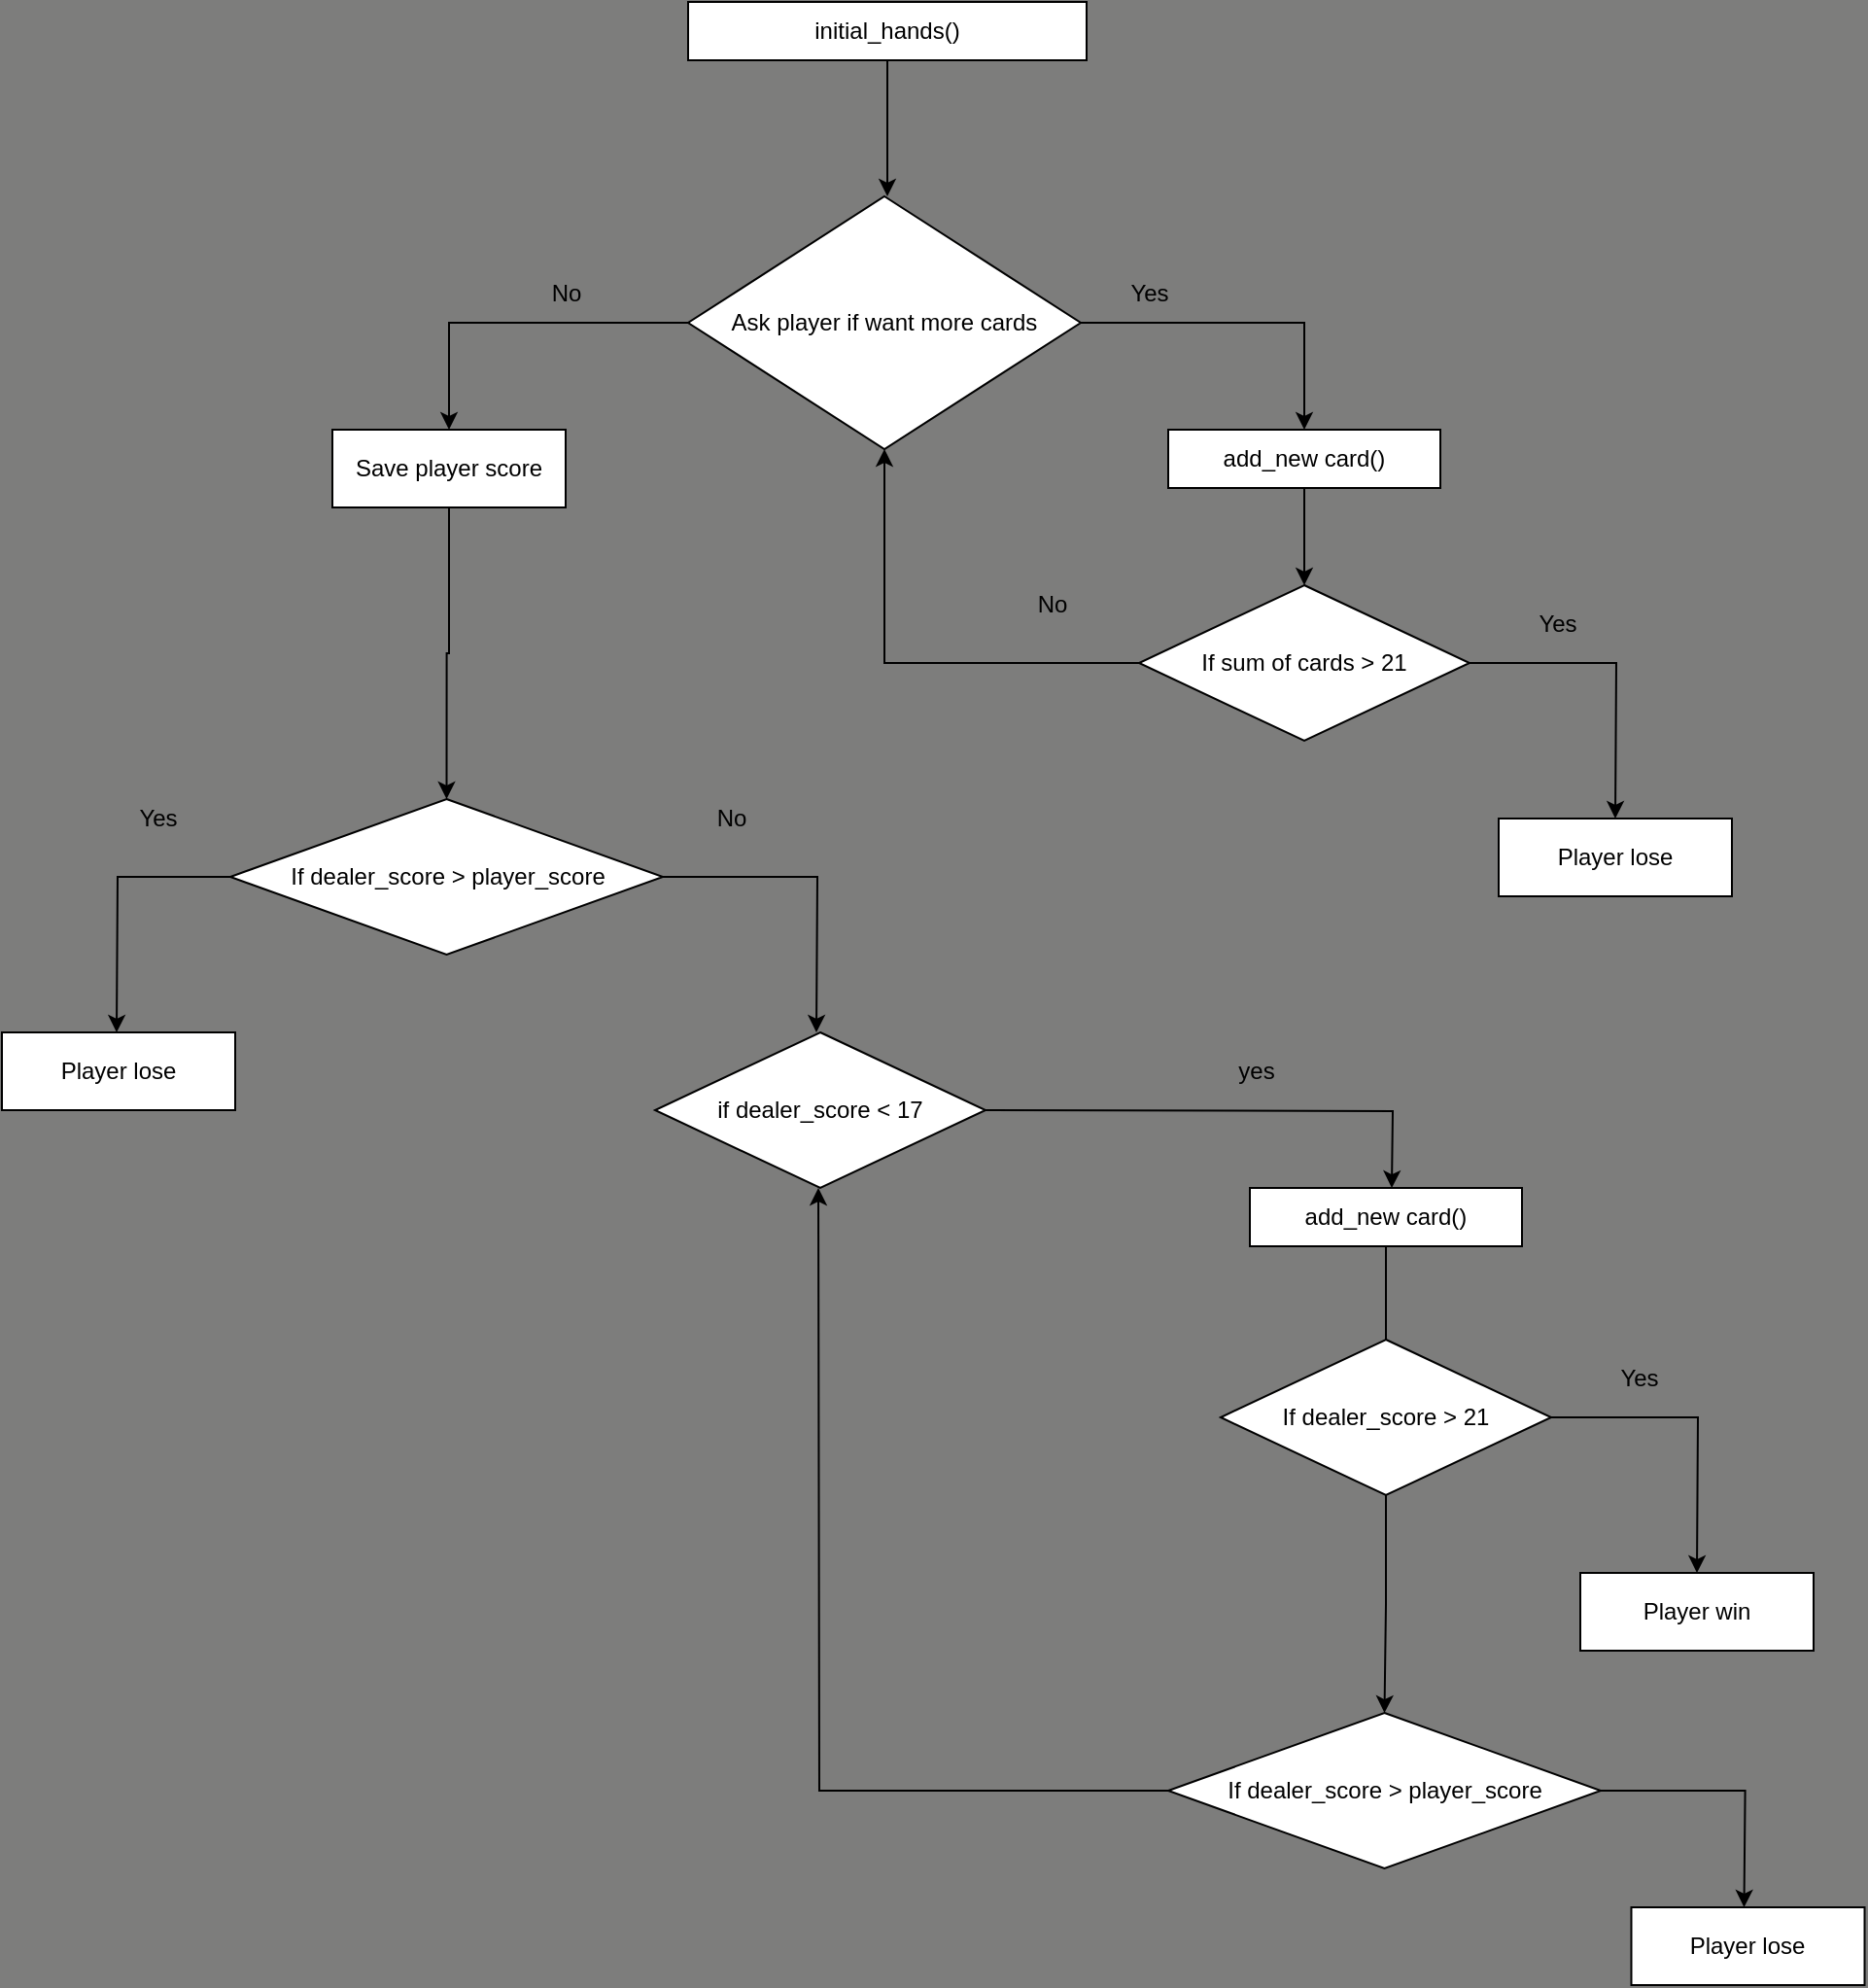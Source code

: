 <mxfile version="14.6.1" type="device"><diagram id="iUTsRnGon7R2k0QVrNPh" name="Page-1"><mxGraphModel dx="2758" dy="1081" grid="1" gridSize="10" guides="1" tooltips="1" connect="1" arrows="1" fold="1" page="1" pageScale="1" pageWidth="850" pageHeight="1100" background="#7D7D7C" math="0" shadow="0"><root><mxCell id="0"/><mxCell id="1" parent="0"/><mxCell id="W7ueVQkCWZqev8aMtUcd-2" style="edgeStyle=orthogonalEdgeStyle;rounded=0;orthogonalLoop=1;jettySize=auto;html=1;" edge="1" parent="1" source="W7ueVQkCWZqev8aMtUcd-1"><mxGeometry relative="1" as="geometry"><mxPoint x="425.5" y="120" as="targetPoint"/></mxGeometry></mxCell><mxCell id="W7ueVQkCWZqev8aMtUcd-1" value="initial_hands()" style="rounded=0;whiteSpace=wrap;html=1;" vertex="1" parent="1"><mxGeometry x="323" y="20" width="205" height="30" as="geometry"/></mxCell><mxCell id="W7ueVQkCWZqev8aMtUcd-4" style="edgeStyle=orthogonalEdgeStyle;rounded=0;orthogonalLoop=1;jettySize=auto;html=1;" edge="1" parent="1" source="W7ueVQkCWZqev8aMtUcd-3"><mxGeometry relative="1" as="geometry"><mxPoint x="640" y="240" as="targetPoint"/><Array as="points"><mxPoint x="640" y="185"/></Array></mxGeometry></mxCell><mxCell id="W7ueVQkCWZqev8aMtUcd-16" style="edgeStyle=orthogonalEdgeStyle;rounded=0;orthogonalLoop=1;jettySize=auto;html=1;" edge="1" parent="1" source="W7ueVQkCWZqev8aMtUcd-3"><mxGeometry relative="1" as="geometry"><mxPoint x="200" y="240" as="targetPoint"/><Array as="points"><mxPoint x="200" y="185"/></Array></mxGeometry></mxCell><mxCell id="W7ueVQkCWZqev8aMtUcd-3" value="Ask player if want more cards" style="rhombus;whiteSpace=wrap;html=1;" vertex="1" parent="1"><mxGeometry x="323" y="120" width="202" height="130" as="geometry"/></mxCell><mxCell id="W7ueVQkCWZqev8aMtUcd-5" value="Yes" style="text;html=1;align=center;verticalAlign=middle;resizable=0;points=[];autosize=1;strokeColor=none;" vertex="1" parent="1"><mxGeometry x="540" y="160" width="40" height="20" as="geometry"/></mxCell><mxCell id="W7ueVQkCWZqev8aMtUcd-6" value="Player lose" style="rounded=0;whiteSpace=wrap;html=1;" vertex="1" parent="1"><mxGeometry x="740" y="440" width="120" height="40" as="geometry"/></mxCell><mxCell id="W7ueVQkCWZqev8aMtUcd-9" style="edgeStyle=orthogonalEdgeStyle;rounded=0;orthogonalLoop=1;jettySize=auto;html=1;entryX=0.5;entryY=0;entryDx=0;entryDy=0;" edge="1" parent="1" source="W7ueVQkCWZqev8aMtUcd-7" target="W7ueVQkCWZqev8aMtUcd-8"><mxGeometry relative="1" as="geometry"/></mxCell><mxCell id="W7ueVQkCWZqev8aMtUcd-7" value="add_new card()" style="rounded=0;whiteSpace=wrap;html=1;" vertex="1" parent="1"><mxGeometry x="570" y="240" width="140" height="30" as="geometry"/></mxCell><mxCell id="W7ueVQkCWZqev8aMtUcd-10" style="edgeStyle=orthogonalEdgeStyle;rounded=0;orthogonalLoop=1;jettySize=auto;html=1;" edge="1" parent="1" source="W7ueVQkCWZqev8aMtUcd-8"><mxGeometry relative="1" as="geometry"><mxPoint x="800" y="440" as="targetPoint"/></mxGeometry></mxCell><mxCell id="W7ueVQkCWZqev8aMtUcd-15" style="edgeStyle=orthogonalEdgeStyle;rounded=0;orthogonalLoop=1;jettySize=auto;html=1;entryX=0.5;entryY=1;entryDx=0;entryDy=0;" edge="1" parent="1" source="W7ueVQkCWZqev8aMtUcd-8" target="W7ueVQkCWZqev8aMtUcd-3"><mxGeometry relative="1" as="geometry"><mxPoint x="420" y="360" as="targetPoint"/></mxGeometry></mxCell><mxCell id="W7ueVQkCWZqev8aMtUcd-8" value="If sum of cards &amp;gt; 21" style="rhombus;whiteSpace=wrap;html=1;" vertex="1" parent="1"><mxGeometry x="555" y="320" width="170" height="80" as="geometry"/></mxCell><mxCell id="W7ueVQkCWZqev8aMtUcd-11" value="Yes" style="text;html=1;align=center;verticalAlign=middle;resizable=0;points=[];autosize=1;strokeColor=none;" vertex="1" parent="1"><mxGeometry x="750" y="330" width="40" height="20" as="geometry"/></mxCell><mxCell id="W7ueVQkCWZqev8aMtUcd-14" value="No" style="text;html=1;align=center;verticalAlign=middle;resizable=0;points=[];autosize=1;strokeColor=none;" vertex="1" parent="1"><mxGeometry x="495" y="320" width="30" height="20" as="geometry"/></mxCell><mxCell id="W7ueVQkCWZqev8aMtUcd-17" value="No" style="text;html=1;align=center;verticalAlign=middle;resizable=0;points=[];autosize=1;strokeColor=none;" vertex="1" parent="1"><mxGeometry x="245" y="160" width="30" height="20" as="geometry"/></mxCell><mxCell id="W7ueVQkCWZqev8aMtUcd-45" style="edgeStyle=orthogonalEdgeStyle;rounded=0;orthogonalLoop=1;jettySize=auto;html=1;entryX=0.5;entryY=0;entryDx=0;entryDy=0;" edge="1" parent="1" source="W7ueVQkCWZqev8aMtUcd-18" target="W7ueVQkCWZqev8aMtUcd-21"><mxGeometry relative="1" as="geometry"/></mxCell><mxCell id="W7ueVQkCWZqev8aMtUcd-18" value="Save player score" style="rounded=0;whiteSpace=wrap;html=1;" vertex="1" parent="1"><mxGeometry x="140" y="240" width="120" height="40" as="geometry"/></mxCell><mxCell id="W7ueVQkCWZqev8aMtUcd-22" style="edgeStyle=orthogonalEdgeStyle;rounded=0;orthogonalLoop=1;jettySize=auto;html=1;" edge="1" parent="1" source="W7ueVQkCWZqev8aMtUcd-21"><mxGeometry relative="1" as="geometry"><mxPoint x="29" y="550" as="targetPoint"/></mxGeometry></mxCell><mxCell id="W7ueVQkCWZqev8aMtUcd-27" style="edgeStyle=orthogonalEdgeStyle;rounded=0;orthogonalLoop=1;jettySize=auto;html=1;" edge="1" parent="1" source="W7ueVQkCWZqev8aMtUcd-21"><mxGeometry relative="1" as="geometry"><mxPoint x="389" y="550" as="targetPoint"/></mxGeometry></mxCell><mxCell id="W7ueVQkCWZqev8aMtUcd-21" value="If dealer_score &amp;gt; player_score" style="rhombus;whiteSpace=wrap;html=1;" vertex="1" parent="1"><mxGeometry x="87.5" y="430" width="222.5" height="80" as="geometry"/></mxCell><mxCell id="W7ueVQkCWZqev8aMtUcd-23" value="Player lose" style="rounded=0;whiteSpace=wrap;html=1;" vertex="1" parent="1"><mxGeometry x="-30" y="550" width="120" height="40" as="geometry"/></mxCell><mxCell id="W7ueVQkCWZqev8aMtUcd-24" value="Yes" style="text;html=1;align=center;verticalAlign=middle;resizable=0;points=[];autosize=1;strokeColor=none;" vertex="1" parent="1"><mxGeometry x="30" y="430" width="40" height="20" as="geometry"/></mxCell><mxCell id="W7ueVQkCWZqev8aMtUcd-25" value="No" style="text;html=1;align=center;verticalAlign=middle;resizable=0;points=[];autosize=1;strokeColor=none;" vertex="1" parent="1"><mxGeometry x="330" y="430" width="30" height="20" as="geometry"/></mxCell><mxCell id="W7ueVQkCWZqev8aMtUcd-32" style="edgeStyle=orthogonalEdgeStyle;rounded=0;orthogonalLoop=1;jettySize=auto;html=1;" edge="1" parent="1" source="W7ueVQkCWZqev8aMtUcd-28"><mxGeometry relative="1" as="geometry"><mxPoint x="682" y="750" as="targetPoint"/></mxGeometry></mxCell><mxCell id="W7ueVQkCWZqev8aMtUcd-28" value="add_new card()" style="rounded=0;whiteSpace=wrap;html=1;" vertex="1" parent="1"><mxGeometry x="612" y="630" width="140" height="30" as="geometry"/></mxCell><mxCell id="W7ueVQkCWZqev8aMtUcd-30" style="edgeStyle=orthogonalEdgeStyle;rounded=0;orthogonalLoop=1;jettySize=auto;html=1;exitX=1;exitY=0.5;exitDx=0;exitDy=0;" edge="1" parent="1"><mxGeometry relative="1" as="geometry"><mxPoint x="685" y="630" as="targetPoint"/><mxPoint x="475" y="590" as="sourcePoint"/></mxGeometry></mxCell><mxCell id="W7ueVQkCWZqev8aMtUcd-29" value="if dealer_score &amp;lt; 17" style="rhombus;whiteSpace=wrap;html=1;" vertex="1" parent="1"><mxGeometry x="306" y="550" width="170" height="80" as="geometry"/></mxCell><mxCell id="W7ueVQkCWZqev8aMtUcd-31" value="yes" style="text;html=1;align=center;verticalAlign=middle;resizable=0;points=[];autosize=1;strokeColor=none;" vertex="1" parent="1"><mxGeometry x="600" y="560" width="30" height="20" as="geometry"/></mxCell><mxCell id="W7ueVQkCWZqev8aMtUcd-33" value="Player win" style="rounded=0;whiteSpace=wrap;html=1;" vertex="1" parent="1"><mxGeometry x="782" y="828" width="120" height="40" as="geometry"/></mxCell><mxCell id="W7ueVQkCWZqev8aMtUcd-34" style="edgeStyle=orthogonalEdgeStyle;rounded=0;orthogonalLoop=1;jettySize=auto;html=1;" edge="1" parent="1" source="W7ueVQkCWZqev8aMtUcd-35"><mxGeometry relative="1" as="geometry"><mxPoint x="842" y="828" as="targetPoint"/></mxGeometry></mxCell><mxCell id="W7ueVQkCWZqev8aMtUcd-40" style="edgeStyle=orthogonalEdgeStyle;rounded=0;orthogonalLoop=1;jettySize=auto;html=1;entryX=0.5;entryY=0;entryDx=0;entryDy=0;" edge="1" parent="1" source="W7ueVQkCWZqev8aMtUcd-35" target="W7ueVQkCWZqev8aMtUcd-39"><mxGeometry relative="1" as="geometry"/></mxCell><mxCell id="W7ueVQkCWZqev8aMtUcd-35" value="If dealer_score &amp;gt; 21" style="rhombus;whiteSpace=wrap;html=1;" vertex="1" parent="1"><mxGeometry x="597" y="708" width="170" height="80" as="geometry"/></mxCell><mxCell id="W7ueVQkCWZqev8aMtUcd-36" value="Yes" style="text;html=1;align=center;verticalAlign=middle;resizable=0;points=[];autosize=1;strokeColor=none;" vertex="1" parent="1"><mxGeometry x="792" y="718" width="40" height="20" as="geometry"/></mxCell><mxCell id="W7ueVQkCWZqev8aMtUcd-41" style="edgeStyle=orthogonalEdgeStyle;rounded=0;orthogonalLoop=1;jettySize=auto;html=1;" edge="1" parent="1" source="W7ueVQkCWZqev8aMtUcd-39"><mxGeometry relative="1" as="geometry"><mxPoint x="866.25" y="1000" as="targetPoint"/></mxGeometry></mxCell><mxCell id="W7ueVQkCWZqev8aMtUcd-43" style="edgeStyle=orthogonalEdgeStyle;rounded=0;orthogonalLoop=1;jettySize=auto;html=1;entryX=0.5;entryY=1;entryDx=0;entryDy=0;" edge="1" parent="1" source="W7ueVQkCWZqev8aMtUcd-39"><mxGeometry relative="1" as="geometry"><mxPoint x="390" y="630" as="targetPoint"/></mxGeometry></mxCell><mxCell id="W7ueVQkCWZqev8aMtUcd-39" value="If dealer_score &amp;gt; player_score" style="rhombus;whiteSpace=wrap;html=1;" vertex="1" parent="1"><mxGeometry x="570" y="900" width="222.5" height="80" as="geometry"/></mxCell><mxCell id="W7ueVQkCWZqev8aMtUcd-42" value="Player lose" style="rounded=0;whiteSpace=wrap;html=1;" vertex="1" parent="1"><mxGeometry x="808.25" y="1000" width="120" height="40" as="geometry"/></mxCell></root></mxGraphModel></diagram></mxfile>